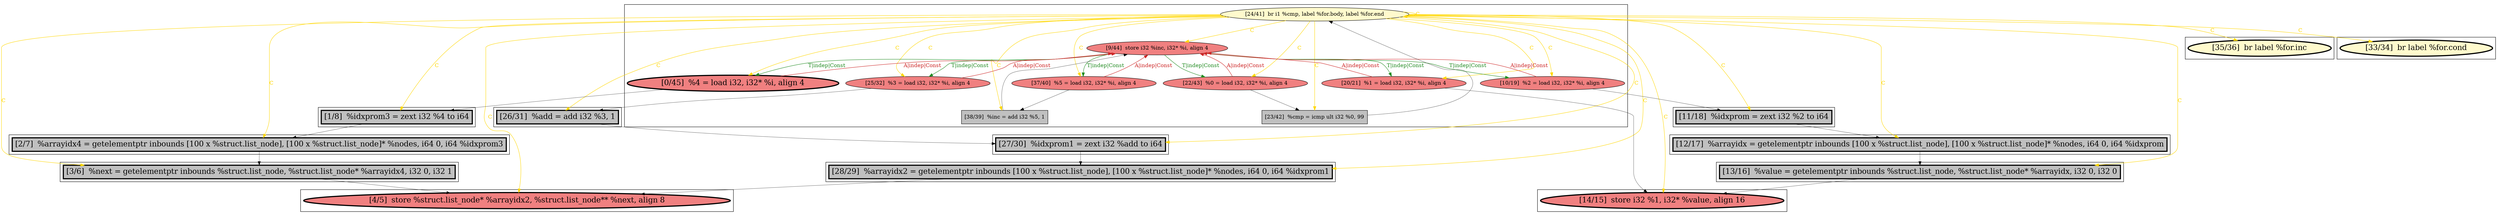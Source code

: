 
digraph G {



node516->node503 [style=solid,color=gold,label="C",penwidth=1.0,fontcolor=gold ]
node516->node504 [style=solid,color=gold,label="C",penwidth=1.0,fontcolor=gold ]
node515->node520 [style=solid,color=forestgreen,label="T|indep|Const",penwidth=1.0,fontcolor=forestgreen ]
node516->node520 [style=solid,color=gold,label="C",penwidth=1.0,fontcolor=gold ]
node514->node505 [style=solid,color=black,label="",penwidth=0.5,fontcolor=black ]
node515->node519 [style=solid,color=forestgreen,label="T|indep|Const",penwidth=1.0,fontcolor=forestgreen ]
node511->node515 [style=solid,color=firebrick3,label="A|indep|Const",penwidth=1.0,fontcolor=firebrick3 ]
node516->node506 [style=solid,color=gold,label="C",penwidth=1.0,fontcolor=gold ]
node506->node508 [style=solid,color=black,label="",penwidth=0.5,fontcolor=black ]
node504->node503 [style=solid,color=black,label="",penwidth=0.5,fontcolor=black ]
node507->node522 [style=solid,color=black,label="",penwidth=0.5,fontcolor=black ]
node516->node505 [style=solid,color=gold,label="C",penwidth=1.0,fontcolor=gold ]
node523->node510 [style=solid,color=black,label="",penwidth=0.5,fontcolor=black ]
node516->node524 [style=solid,color=gold,label="C",penwidth=1.0,fontcolor=gold ]
node511->node503 [style=solid,color=black,label="",penwidth=0.5,fontcolor=black ]
node516->node507 [style=solid,color=gold,label="C",penwidth=1.0,fontcolor=gold ]
node520->node515 [style=solid,color=firebrick3,label="A|indep|Const",penwidth=1.0,fontcolor=firebrick3 ]
node516->node510 [style=solid,color=gold,label="C",penwidth=1.0,fontcolor=gold ]
node516->node517 [style=solid,color=gold,label="C",penwidth=1.0,fontcolor=gold ]
node516->node522 [style=solid,color=gold,label="C",penwidth=1.0,fontcolor=gold ]
node516->node512 [style=solid,color=gold,label="C",penwidth=1.0,fontcolor=gold ]
node512->node515 [style=solid,color=black,label="",penwidth=0.5,fontcolor=black ]
node516->node502 [style=solid,color=gold,label="C",penwidth=1.0,fontcolor=gold ]
node520->node524 [style=solid,color=black,label="",penwidth=0.5,fontcolor=black ]
node515->node513 [style=solid,color=forestgreen,label="T|indep|Const",penwidth=1.0,fontcolor=forestgreen ]
node505->node507 [style=solid,color=black,label="",penwidth=0.5,fontcolor=black ]
node516->node516 [style=solid,color=gold,label="C",penwidth=1.0,fontcolor=gold ]
node513->node506 [style=solid,color=black,label="",penwidth=0.5,fontcolor=black ]
node516->node523 [style=solid,color=gold,label="C",penwidth=1.0,fontcolor=gold ]
node516->node509 [style=solid,color=gold,label="C",penwidth=1.0,fontcolor=gold ]
node515->node511 [style=solid,color=forestgreen,label="T|indep|Const",penwidth=1.0,fontcolor=forestgreen ]
node510->node502 [style=solid,color=black,label="",penwidth=0.5,fontcolor=black ]
node514->node515 [style=solid,color=firebrick3,label="A|indep|Const",penwidth=1.0,fontcolor=firebrick3 ]
node516->node511 [style=solid,color=gold,label="C",penwidth=1.0,fontcolor=gold ]
node516->node521 [style=solid,color=gold,label="C",penwidth=1.0,fontcolor=gold ]
node516->node513 [style=solid,color=gold,label="C",penwidth=1.0,fontcolor=gold ]
node508->node504 [style=solid,color=black,label="",penwidth=0.5,fontcolor=black ]
node515->node514 [style=solid,color=forestgreen,label="T|indep|Const",penwidth=1.0,fontcolor=forestgreen ]
node516->node519 [style=solid,color=gold,label="C",penwidth=1.0,fontcolor=gold ]
node518->node516 [style=solid,color=black,label="",penwidth=0.5,fontcolor=black ]
node516->node514 [style=solid,color=gold,label="C",penwidth=1.0,fontcolor=gold ]
node519->node512 [style=solid,color=black,label="",penwidth=0.5,fontcolor=black ]
node519->node515 [style=solid,color=firebrick3,label="A|indep|Const",penwidth=1.0,fontcolor=firebrick3 ]
node513->node515 [style=solid,color=firebrick3,label="A|indep|Const",penwidth=1.0,fontcolor=firebrick3 ]
node522->node502 [style=solid,color=black,label="",penwidth=0.5,fontcolor=black ]
node517->node518 [style=solid,color=black,label="",penwidth=0.5,fontcolor=black ]
node516->node508 [style=solid,color=gold,label="C",penwidth=1.0,fontcolor=gold ]
node517->node515 [style=solid,color=firebrick3,label="A|indep|Const",penwidth=1.0,fontcolor=firebrick3 ]
node516->node518 [style=solid,color=gold,label="C",penwidth=1.0,fontcolor=gold ]
node516->node515 [style=solid,color=gold,label="C",penwidth=1.0,fontcolor=gold ]
node515->node517 [style=solid,color=forestgreen,label="T|indep|Const",penwidth=1.0,fontcolor=forestgreen ]
node524->node523 [style=solid,color=black,label="",penwidth=0.5,fontcolor=black ]


subgraph cluster13 {


node524 [penwidth=3.0,fontsize=20,fillcolor=grey,label="[26/31]  %add = add i32 %3, 1",shape=rectangle,style=filled ]



}

subgraph cluster11 {


node522 [penwidth=3.0,fontsize=20,fillcolor=grey,label="[3/6]  %next = getelementptr inbounds %struct.list_node, %struct.list_node* %arrayidx4, i32 0, i32 1",shape=rectangle,style=filled ]



}

subgraph cluster10 {


node521 [penwidth=3.0,fontsize=20,fillcolor=lemonchiffon,label="[33/34]  br label %for.cond",shape=ellipse,style=filled ]



}

subgraph cluster9 {


node519 [fillcolor=lightcoral,label="[37/40]  %5 = load i32, i32* %i, align 4",shape=ellipse,style=filled ]
node518 [fillcolor=grey,label="[23/42]  %cmp = icmp ult i32 %0, 99",shape=rectangle,style=filled ]
node512 [fillcolor=grey,label="[38/39]  %inc = add i32 %5, 1",shape=rectangle,style=filled ]
node517 [fillcolor=lightcoral,label="[22/43]  %0 = load i32, i32* %i, align 4",shape=ellipse,style=filled ]
node513 [fillcolor=lightcoral,label="[10/19]  %2 = load i32, i32* %i, align 4",shape=ellipse,style=filled ]
node511 [fillcolor=lightcoral,label="[20/21]  %1 = load i32, i32* %i, align 4",shape=ellipse,style=filled ]
node520 [fillcolor=lightcoral,label="[25/32]  %3 = load i32, i32* %i, align 4",shape=ellipse,style=filled ]
node514 [penwidth=3.0,fontsize=20,fillcolor=lightcoral,label="[0/45]  %4 = load i32, i32* %i, align 4",shape=ellipse,style=filled ]
node515 [fillcolor=lightcoral,label="[9/44]  store i32 %inc, i32* %i, align 4",shape=ellipse,style=filled ]
node516 [fillcolor=lemonchiffon,label="[24/41]  br i1 %cmp, label %for.body, label %for.end",shape=ellipse,style=filled ]



}

subgraph cluster8 {


node510 [penwidth=3.0,fontsize=20,fillcolor=grey,label="[28/29]  %arrayidx2 = getelementptr inbounds [100 x %struct.list_node], [100 x %struct.list_node]* %nodes, i64 0, i64 %idxprom1",shape=rectangle,style=filled ]



}

subgraph cluster7 {


node509 [penwidth=3.0,fontsize=20,fillcolor=lemonchiffon,label="[35/36]  br label %for.inc",shape=ellipse,style=filled ]



}

subgraph cluster6 {


node508 [penwidth=3.0,fontsize=20,fillcolor=grey,label="[12/17]  %arrayidx = getelementptr inbounds [100 x %struct.list_node], [100 x %struct.list_node]* %nodes, i64 0, i64 %idxprom",shape=rectangle,style=filled ]



}

subgraph cluster0 {


node502 [penwidth=3.0,fontsize=20,fillcolor=lightcoral,label="[4/5]  store %struct.list_node* %arrayidx2, %struct.list_node** %next, align 8",shape=ellipse,style=filled ]



}

subgraph cluster12 {


node523 [penwidth=3.0,fontsize=20,fillcolor=grey,label="[27/30]  %idxprom1 = zext i32 %add to i64",shape=rectangle,style=filled ]



}

subgraph cluster5 {


node507 [penwidth=3.0,fontsize=20,fillcolor=grey,label="[2/7]  %arrayidx4 = getelementptr inbounds [100 x %struct.list_node], [100 x %struct.list_node]* %nodes, i64 0, i64 %idxprom3",shape=rectangle,style=filled ]



}

subgraph cluster1 {


node503 [penwidth=3.0,fontsize=20,fillcolor=lightcoral,label="[14/15]  store i32 %1, i32* %value, align 16",shape=ellipse,style=filled ]



}

subgraph cluster2 {


node504 [penwidth=3.0,fontsize=20,fillcolor=grey,label="[13/16]  %value = getelementptr inbounds %struct.list_node, %struct.list_node* %arrayidx, i32 0, i32 0",shape=rectangle,style=filled ]



}

subgraph cluster3 {


node505 [penwidth=3.0,fontsize=20,fillcolor=grey,label="[1/8]  %idxprom3 = zext i32 %4 to i64",shape=rectangle,style=filled ]



}

subgraph cluster4 {


node506 [penwidth=3.0,fontsize=20,fillcolor=grey,label="[11/18]  %idxprom = zext i32 %2 to i64",shape=rectangle,style=filled ]



}

}
